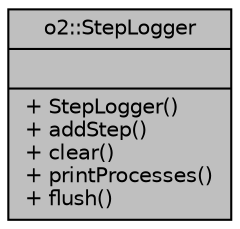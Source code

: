 digraph "o2::StepLogger"
{
 // INTERACTIVE_SVG=YES
  bgcolor="transparent";
  edge [fontname="Helvetica",fontsize="10",labelfontname="Helvetica",labelfontsize="10"];
  node [fontname="Helvetica",fontsize="10",shape=record];
  Node1 [label="{o2::StepLogger\n||+ StepLogger()\l+ addStep()\l+ clear()\l+ printProcesses()\l+ flush()\l}",height=0.2,width=0.4,color="black", fillcolor="grey75", style="filled" fontcolor="black"];
}
